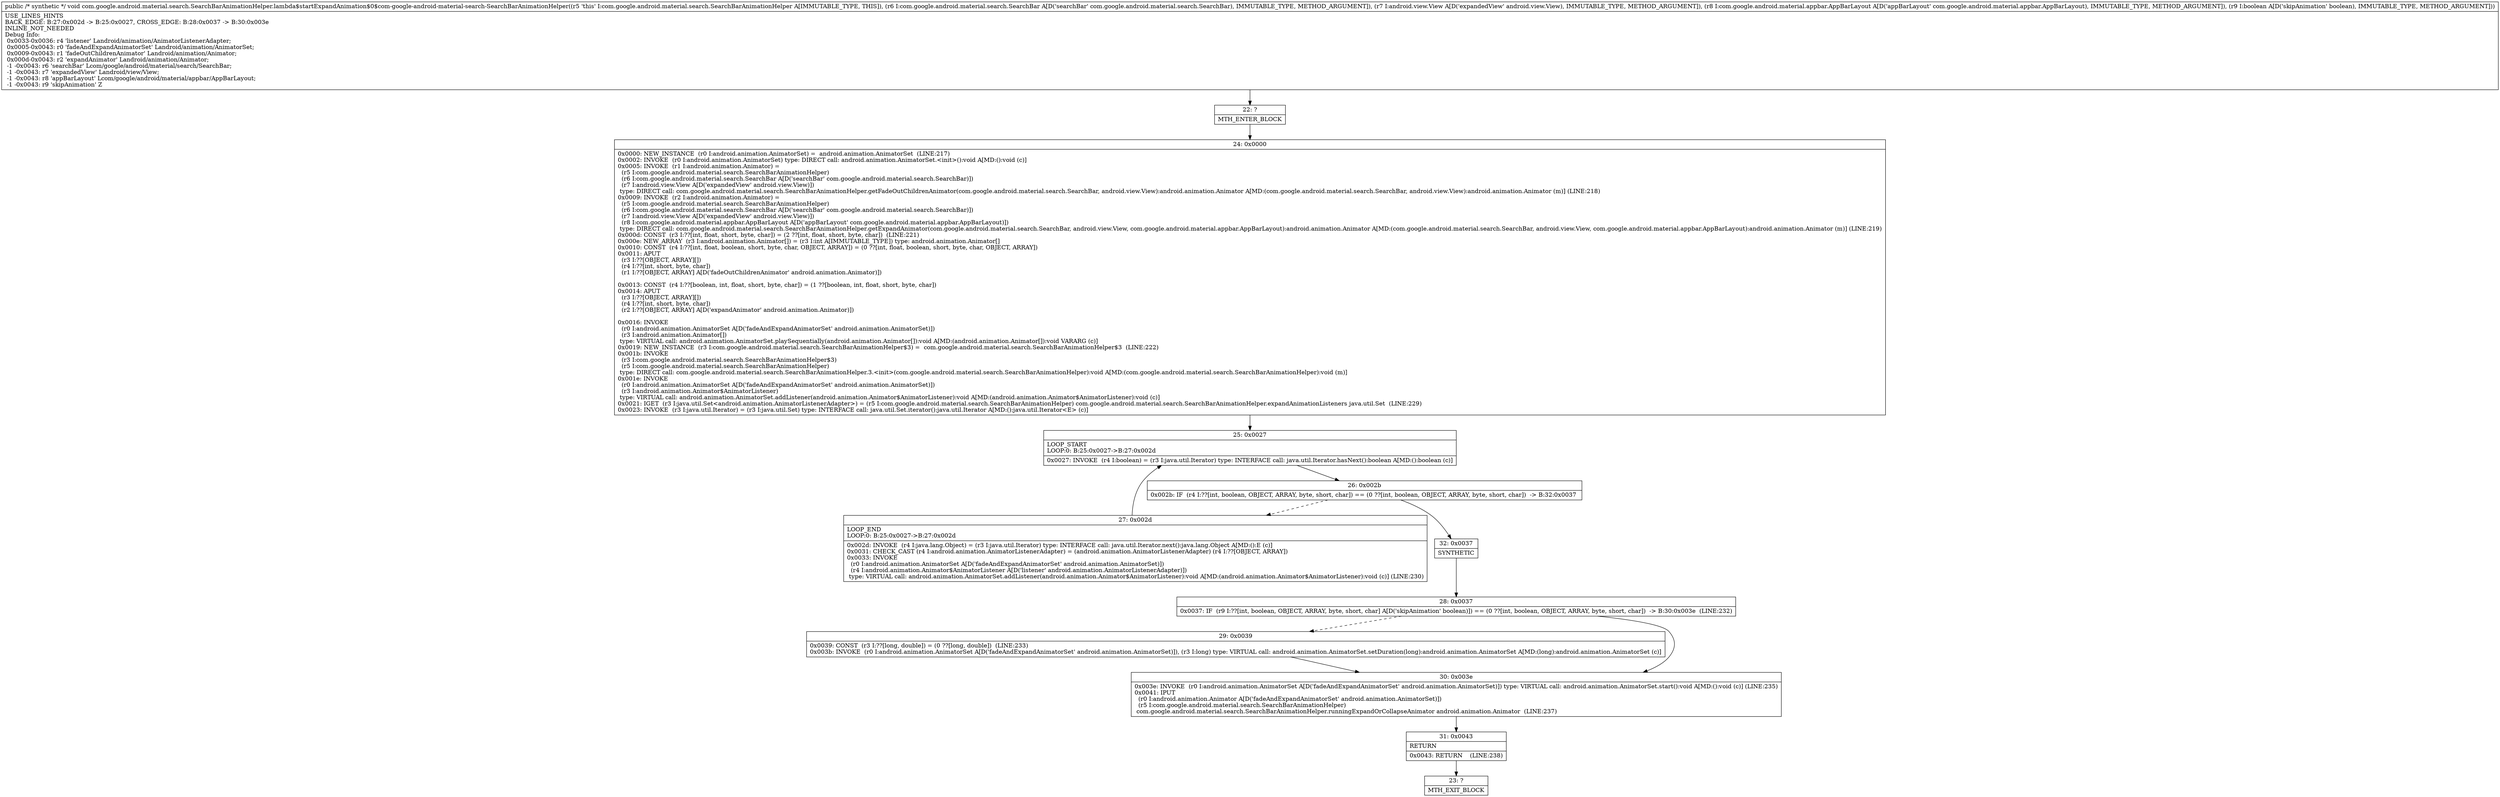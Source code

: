 digraph "CFG forcom.google.android.material.search.SearchBarAnimationHelper.lambda$startExpandAnimation$0$com\-google\-android\-material\-search\-SearchBarAnimationHelper(Lcom\/google\/android\/material\/search\/SearchBar;Landroid\/view\/View;Lcom\/google\/android\/material\/appbar\/AppBarLayout;Z)V" {
Node_22 [shape=record,label="{22\:\ ?|MTH_ENTER_BLOCK\l}"];
Node_24 [shape=record,label="{24\:\ 0x0000|0x0000: NEW_INSTANCE  (r0 I:android.animation.AnimatorSet) =  android.animation.AnimatorSet  (LINE:217)\l0x0002: INVOKE  (r0 I:android.animation.AnimatorSet) type: DIRECT call: android.animation.AnimatorSet.\<init\>():void A[MD:():void (c)]\l0x0005: INVOKE  (r1 I:android.animation.Animator) = \l  (r5 I:com.google.android.material.search.SearchBarAnimationHelper)\l  (r6 I:com.google.android.material.search.SearchBar A[D('searchBar' com.google.android.material.search.SearchBar)])\l  (r7 I:android.view.View A[D('expandedView' android.view.View)])\l type: DIRECT call: com.google.android.material.search.SearchBarAnimationHelper.getFadeOutChildrenAnimator(com.google.android.material.search.SearchBar, android.view.View):android.animation.Animator A[MD:(com.google.android.material.search.SearchBar, android.view.View):android.animation.Animator (m)] (LINE:218)\l0x0009: INVOKE  (r2 I:android.animation.Animator) = \l  (r5 I:com.google.android.material.search.SearchBarAnimationHelper)\l  (r6 I:com.google.android.material.search.SearchBar A[D('searchBar' com.google.android.material.search.SearchBar)])\l  (r7 I:android.view.View A[D('expandedView' android.view.View)])\l  (r8 I:com.google.android.material.appbar.AppBarLayout A[D('appBarLayout' com.google.android.material.appbar.AppBarLayout)])\l type: DIRECT call: com.google.android.material.search.SearchBarAnimationHelper.getExpandAnimator(com.google.android.material.search.SearchBar, android.view.View, com.google.android.material.appbar.AppBarLayout):android.animation.Animator A[MD:(com.google.android.material.search.SearchBar, android.view.View, com.google.android.material.appbar.AppBarLayout):android.animation.Animator (m)] (LINE:219)\l0x000d: CONST  (r3 I:??[int, float, short, byte, char]) = (2 ??[int, float, short, byte, char])  (LINE:221)\l0x000e: NEW_ARRAY  (r3 I:android.animation.Animator[]) = (r3 I:int A[IMMUTABLE_TYPE]) type: android.animation.Animator[] \l0x0010: CONST  (r4 I:??[int, float, boolean, short, byte, char, OBJECT, ARRAY]) = (0 ??[int, float, boolean, short, byte, char, OBJECT, ARRAY]) \l0x0011: APUT  \l  (r3 I:??[OBJECT, ARRAY][])\l  (r4 I:??[int, short, byte, char])\l  (r1 I:??[OBJECT, ARRAY] A[D('fadeOutChildrenAnimator' android.animation.Animator)])\l \l0x0013: CONST  (r4 I:??[boolean, int, float, short, byte, char]) = (1 ??[boolean, int, float, short, byte, char]) \l0x0014: APUT  \l  (r3 I:??[OBJECT, ARRAY][])\l  (r4 I:??[int, short, byte, char])\l  (r2 I:??[OBJECT, ARRAY] A[D('expandAnimator' android.animation.Animator)])\l \l0x0016: INVOKE  \l  (r0 I:android.animation.AnimatorSet A[D('fadeAndExpandAnimatorSet' android.animation.AnimatorSet)])\l  (r3 I:android.animation.Animator[])\l type: VIRTUAL call: android.animation.AnimatorSet.playSequentially(android.animation.Animator[]):void A[MD:(android.animation.Animator[]):void VARARG (c)]\l0x0019: NEW_INSTANCE  (r3 I:com.google.android.material.search.SearchBarAnimationHelper$3) =  com.google.android.material.search.SearchBarAnimationHelper$3  (LINE:222)\l0x001b: INVOKE  \l  (r3 I:com.google.android.material.search.SearchBarAnimationHelper$3)\l  (r5 I:com.google.android.material.search.SearchBarAnimationHelper)\l type: DIRECT call: com.google.android.material.search.SearchBarAnimationHelper.3.\<init\>(com.google.android.material.search.SearchBarAnimationHelper):void A[MD:(com.google.android.material.search.SearchBarAnimationHelper):void (m)]\l0x001e: INVOKE  \l  (r0 I:android.animation.AnimatorSet A[D('fadeAndExpandAnimatorSet' android.animation.AnimatorSet)])\l  (r3 I:android.animation.Animator$AnimatorListener)\l type: VIRTUAL call: android.animation.AnimatorSet.addListener(android.animation.Animator$AnimatorListener):void A[MD:(android.animation.Animator$AnimatorListener):void (c)]\l0x0021: IGET  (r3 I:java.util.Set\<android.animation.AnimatorListenerAdapter\>) = (r5 I:com.google.android.material.search.SearchBarAnimationHelper) com.google.android.material.search.SearchBarAnimationHelper.expandAnimationListeners java.util.Set  (LINE:229)\l0x0023: INVOKE  (r3 I:java.util.Iterator) = (r3 I:java.util.Set) type: INTERFACE call: java.util.Set.iterator():java.util.Iterator A[MD:():java.util.Iterator\<E\> (c)]\l}"];
Node_25 [shape=record,label="{25\:\ 0x0027|LOOP_START\lLOOP:0: B:25:0x0027\-\>B:27:0x002d\l|0x0027: INVOKE  (r4 I:boolean) = (r3 I:java.util.Iterator) type: INTERFACE call: java.util.Iterator.hasNext():boolean A[MD:():boolean (c)]\l}"];
Node_26 [shape=record,label="{26\:\ 0x002b|0x002b: IF  (r4 I:??[int, boolean, OBJECT, ARRAY, byte, short, char]) == (0 ??[int, boolean, OBJECT, ARRAY, byte, short, char])  \-\> B:32:0x0037 \l}"];
Node_27 [shape=record,label="{27\:\ 0x002d|LOOP_END\lLOOP:0: B:25:0x0027\-\>B:27:0x002d\l|0x002d: INVOKE  (r4 I:java.lang.Object) = (r3 I:java.util.Iterator) type: INTERFACE call: java.util.Iterator.next():java.lang.Object A[MD:():E (c)]\l0x0031: CHECK_CAST (r4 I:android.animation.AnimatorListenerAdapter) = (android.animation.AnimatorListenerAdapter) (r4 I:??[OBJECT, ARRAY]) \l0x0033: INVOKE  \l  (r0 I:android.animation.AnimatorSet A[D('fadeAndExpandAnimatorSet' android.animation.AnimatorSet)])\l  (r4 I:android.animation.Animator$AnimatorListener A[D('listener' android.animation.AnimatorListenerAdapter)])\l type: VIRTUAL call: android.animation.AnimatorSet.addListener(android.animation.Animator$AnimatorListener):void A[MD:(android.animation.Animator$AnimatorListener):void (c)] (LINE:230)\l}"];
Node_32 [shape=record,label="{32\:\ 0x0037|SYNTHETIC\l}"];
Node_28 [shape=record,label="{28\:\ 0x0037|0x0037: IF  (r9 I:??[int, boolean, OBJECT, ARRAY, byte, short, char] A[D('skipAnimation' boolean)]) == (0 ??[int, boolean, OBJECT, ARRAY, byte, short, char])  \-\> B:30:0x003e  (LINE:232)\l}"];
Node_29 [shape=record,label="{29\:\ 0x0039|0x0039: CONST  (r3 I:??[long, double]) = (0 ??[long, double])  (LINE:233)\l0x003b: INVOKE  (r0 I:android.animation.AnimatorSet A[D('fadeAndExpandAnimatorSet' android.animation.AnimatorSet)]), (r3 I:long) type: VIRTUAL call: android.animation.AnimatorSet.setDuration(long):android.animation.AnimatorSet A[MD:(long):android.animation.AnimatorSet (c)]\l}"];
Node_30 [shape=record,label="{30\:\ 0x003e|0x003e: INVOKE  (r0 I:android.animation.AnimatorSet A[D('fadeAndExpandAnimatorSet' android.animation.AnimatorSet)]) type: VIRTUAL call: android.animation.AnimatorSet.start():void A[MD:():void (c)] (LINE:235)\l0x0041: IPUT  \l  (r0 I:android.animation.Animator A[D('fadeAndExpandAnimatorSet' android.animation.AnimatorSet)])\l  (r5 I:com.google.android.material.search.SearchBarAnimationHelper)\l com.google.android.material.search.SearchBarAnimationHelper.runningExpandOrCollapseAnimator android.animation.Animator  (LINE:237)\l}"];
Node_31 [shape=record,label="{31\:\ 0x0043|RETURN\l|0x0043: RETURN    (LINE:238)\l}"];
Node_23 [shape=record,label="{23\:\ ?|MTH_EXIT_BLOCK\l}"];
MethodNode[shape=record,label="{public \/* synthetic *\/ void com.google.android.material.search.SearchBarAnimationHelper.lambda$startExpandAnimation$0$com\-google\-android\-material\-search\-SearchBarAnimationHelper((r5 'this' I:com.google.android.material.search.SearchBarAnimationHelper A[IMMUTABLE_TYPE, THIS]), (r6 I:com.google.android.material.search.SearchBar A[D('searchBar' com.google.android.material.search.SearchBar), IMMUTABLE_TYPE, METHOD_ARGUMENT]), (r7 I:android.view.View A[D('expandedView' android.view.View), IMMUTABLE_TYPE, METHOD_ARGUMENT]), (r8 I:com.google.android.material.appbar.AppBarLayout A[D('appBarLayout' com.google.android.material.appbar.AppBarLayout), IMMUTABLE_TYPE, METHOD_ARGUMENT]), (r9 I:boolean A[D('skipAnimation' boolean), IMMUTABLE_TYPE, METHOD_ARGUMENT]))  | USE_LINES_HINTS\lBACK_EDGE: B:27:0x002d \-\> B:25:0x0027, CROSS_EDGE: B:28:0x0037 \-\> B:30:0x003e\lINLINE_NOT_NEEDED\lDebug Info:\l  0x0033\-0x0036: r4 'listener' Landroid\/animation\/AnimatorListenerAdapter;\l  0x0005\-0x0043: r0 'fadeAndExpandAnimatorSet' Landroid\/animation\/AnimatorSet;\l  0x0009\-0x0043: r1 'fadeOutChildrenAnimator' Landroid\/animation\/Animator;\l  0x000d\-0x0043: r2 'expandAnimator' Landroid\/animation\/Animator;\l  \-1 \-0x0043: r6 'searchBar' Lcom\/google\/android\/material\/search\/SearchBar;\l  \-1 \-0x0043: r7 'expandedView' Landroid\/view\/View;\l  \-1 \-0x0043: r8 'appBarLayout' Lcom\/google\/android\/material\/appbar\/AppBarLayout;\l  \-1 \-0x0043: r9 'skipAnimation' Z\l}"];
MethodNode -> Node_22;Node_22 -> Node_24;
Node_24 -> Node_25;
Node_25 -> Node_26;
Node_26 -> Node_27[style=dashed];
Node_26 -> Node_32;
Node_27 -> Node_25;
Node_32 -> Node_28;
Node_28 -> Node_29[style=dashed];
Node_28 -> Node_30;
Node_29 -> Node_30;
Node_30 -> Node_31;
Node_31 -> Node_23;
}

